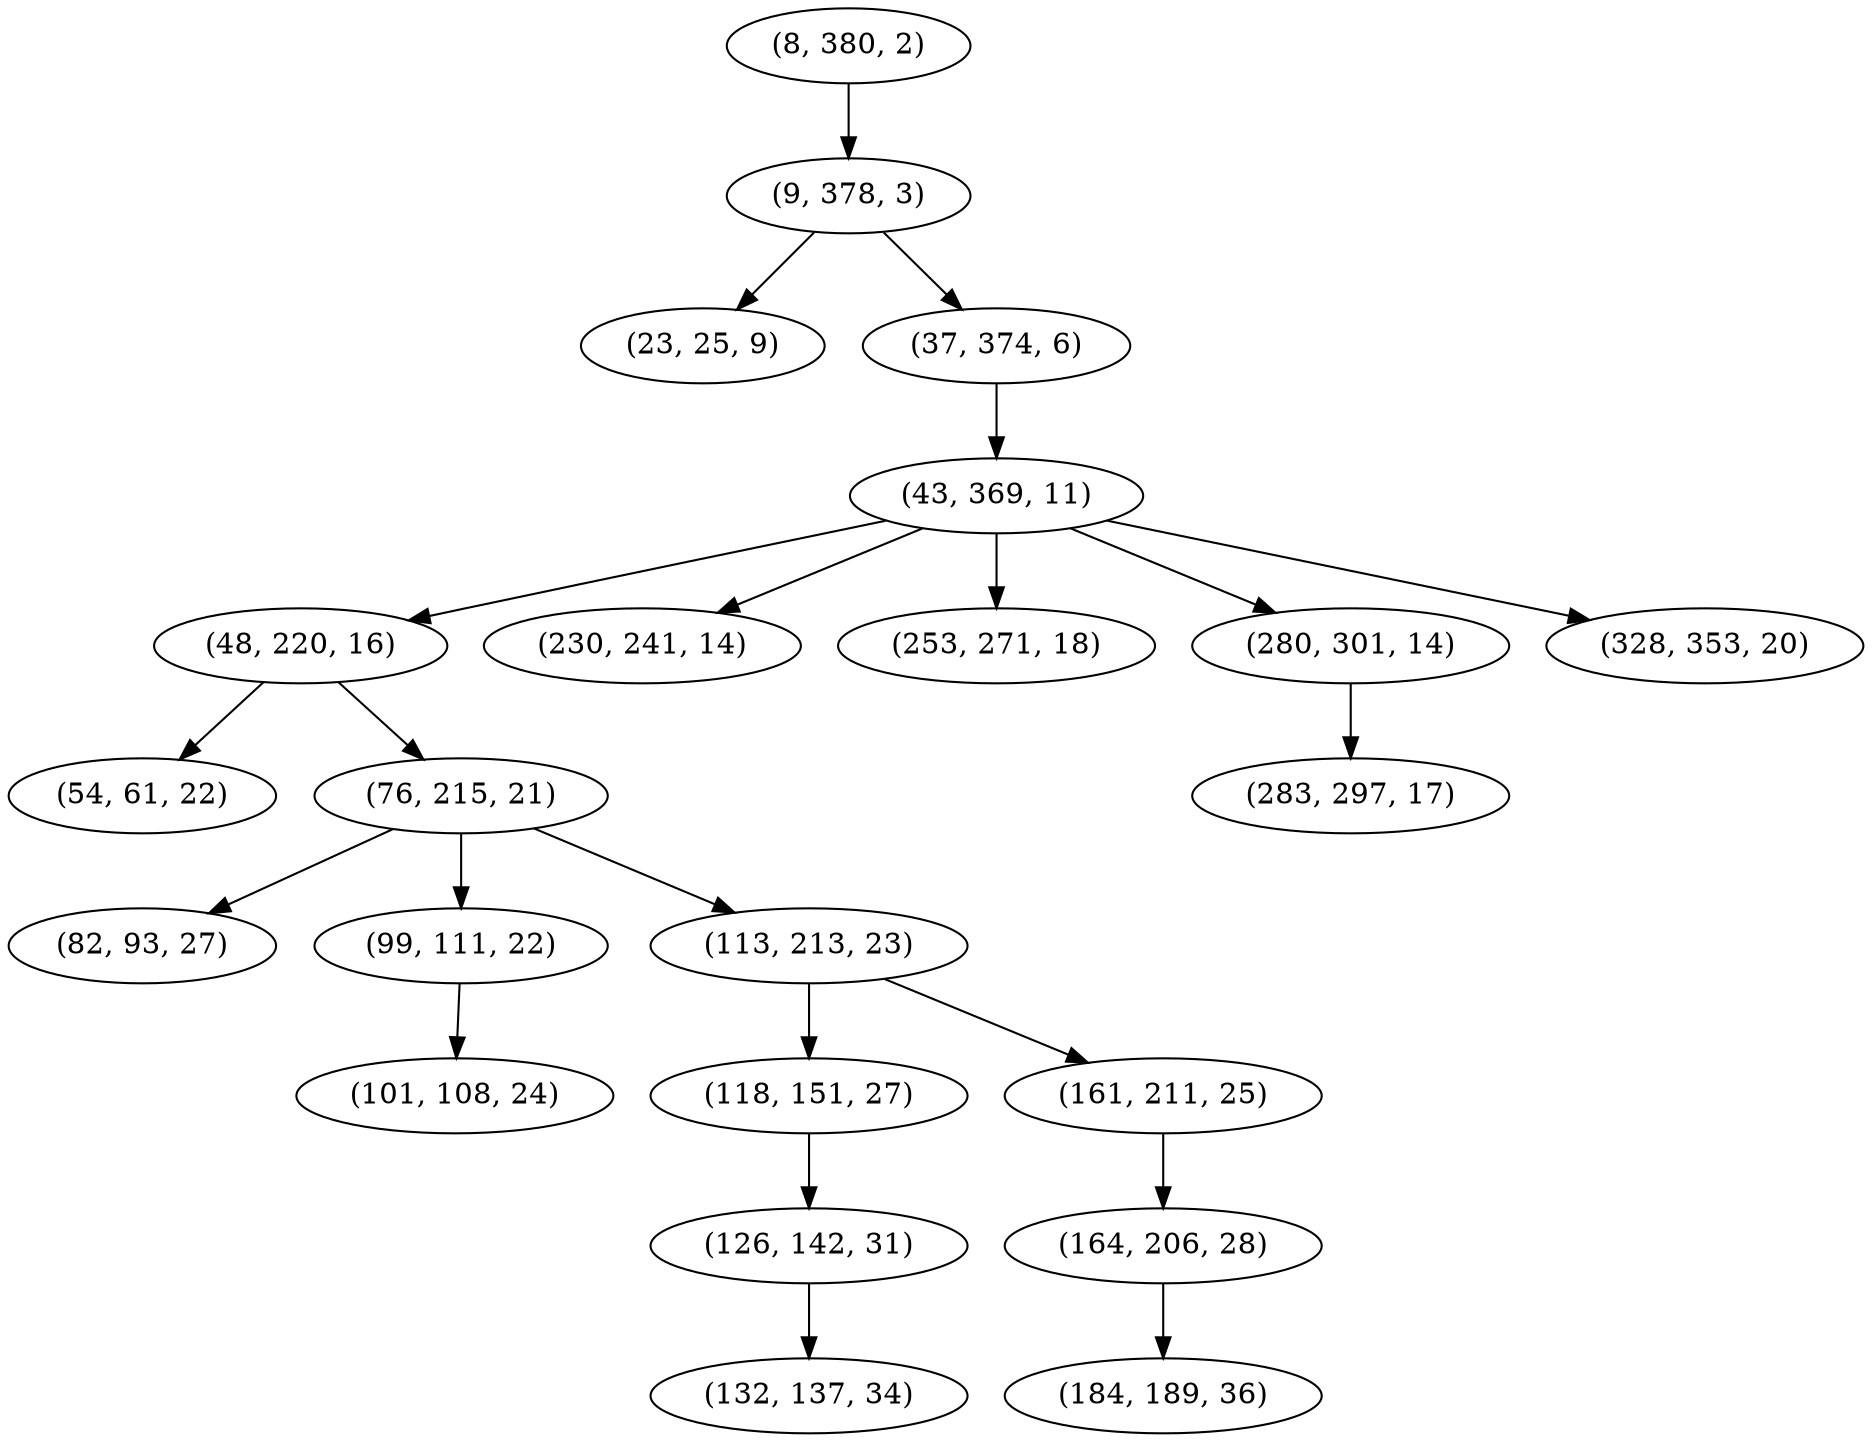 digraph tree {
    "(8, 380, 2)";
    "(9, 378, 3)";
    "(23, 25, 9)";
    "(37, 374, 6)";
    "(43, 369, 11)";
    "(48, 220, 16)";
    "(54, 61, 22)";
    "(76, 215, 21)";
    "(82, 93, 27)";
    "(99, 111, 22)";
    "(101, 108, 24)";
    "(113, 213, 23)";
    "(118, 151, 27)";
    "(126, 142, 31)";
    "(132, 137, 34)";
    "(161, 211, 25)";
    "(164, 206, 28)";
    "(184, 189, 36)";
    "(230, 241, 14)";
    "(253, 271, 18)";
    "(280, 301, 14)";
    "(283, 297, 17)";
    "(328, 353, 20)";
    "(8, 380, 2)" -> "(9, 378, 3)";
    "(9, 378, 3)" -> "(23, 25, 9)";
    "(9, 378, 3)" -> "(37, 374, 6)";
    "(37, 374, 6)" -> "(43, 369, 11)";
    "(43, 369, 11)" -> "(48, 220, 16)";
    "(43, 369, 11)" -> "(230, 241, 14)";
    "(43, 369, 11)" -> "(253, 271, 18)";
    "(43, 369, 11)" -> "(280, 301, 14)";
    "(43, 369, 11)" -> "(328, 353, 20)";
    "(48, 220, 16)" -> "(54, 61, 22)";
    "(48, 220, 16)" -> "(76, 215, 21)";
    "(76, 215, 21)" -> "(82, 93, 27)";
    "(76, 215, 21)" -> "(99, 111, 22)";
    "(76, 215, 21)" -> "(113, 213, 23)";
    "(99, 111, 22)" -> "(101, 108, 24)";
    "(113, 213, 23)" -> "(118, 151, 27)";
    "(113, 213, 23)" -> "(161, 211, 25)";
    "(118, 151, 27)" -> "(126, 142, 31)";
    "(126, 142, 31)" -> "(132, 137, 34)";
    "(161, 211, 25)" -> "(164, 206, 28)";
    "(164, 206, 28)" -> "(184, 189, 36)";
    "(280, 301, 14)" -> "(283, 297, 17)";
}

